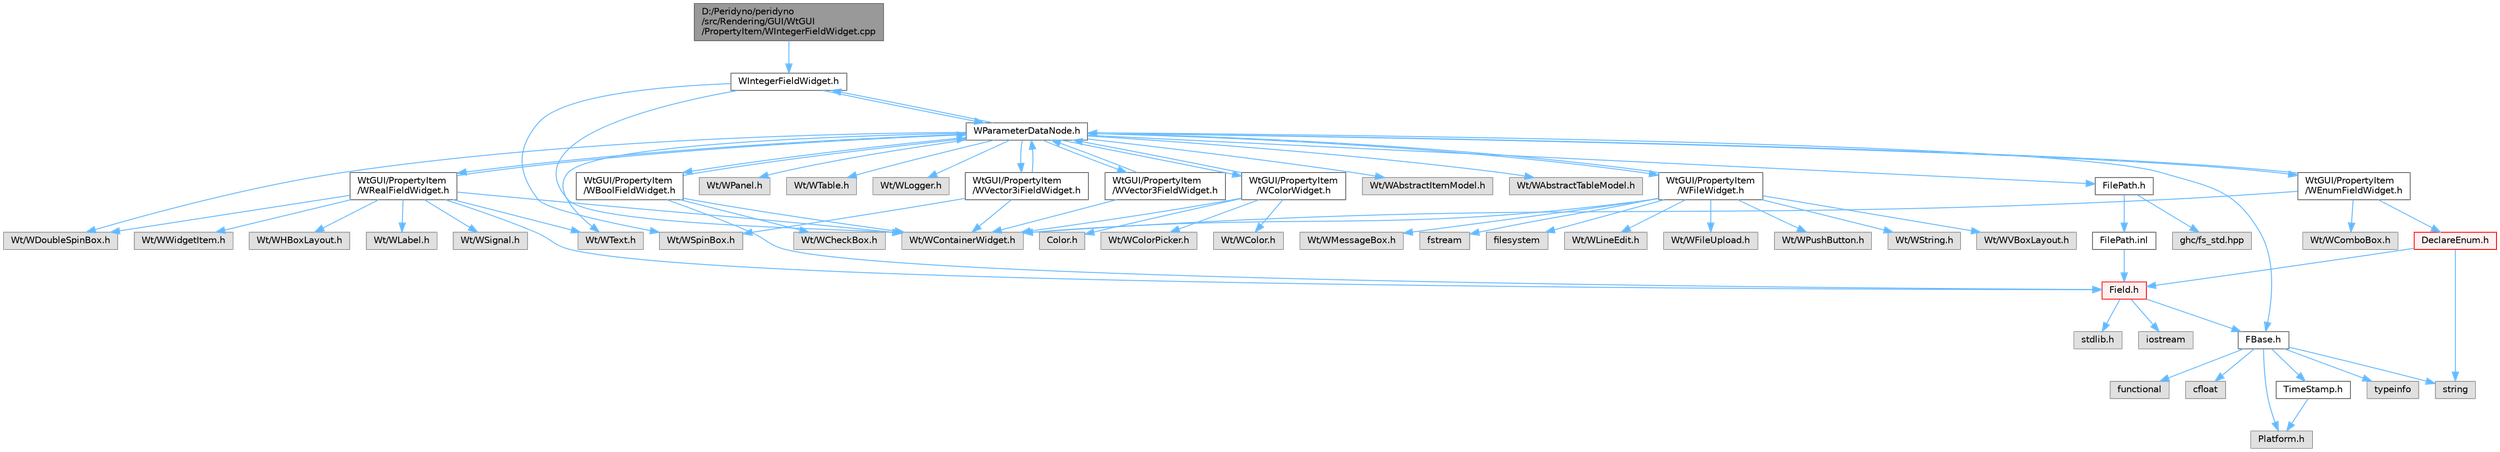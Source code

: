 digraph "D:/Peridyno/peridyno/src/Rendering/GUI/WtGUI/PropertyItem/WIntegerFieldWidget.cpp"
{
 // LATEX_PDF_SIZE
  bgcolor="transparent";
  edge [fontname=Helvetica,fontsize=10,labelfontname=Helvetica,labelfontsize=10];
  node [fontname=Helvetica,fontsize=10,shape=box,height=0.2,width=0.4];
  Node1 [id="Node000001",label="D:/Peridyno/peridyno\l/src/Rendering/GUI/WtGUI\l/PropertyItem/WIntegerFieldWidget.cpp",height=0.2,width=0.4,color="gray40", fillcolor="grey60", style="filled", fontcolor="black",tooltip=" "];
  Node1 -> Node2 [id="edge1_Node000001_Node000002",color="steelblue1",style="solid",tooltip=" "];
  Node2 [id="Node000002",label="WIntegerFieldWidget.h",height=0.2,width=0.4,color="grey40", fillcolor="white", style="filled",URL="$_w_integer_field_widget_8h.html",tooltip=" "];
  Node2 -> Node3 [id="edge2_Node000002_Node000003",color="steelblue1",style="solid",tooltip=" "];
  Node3 [id="Node000003",label="Wt/WContainerWidget.h",height=0.2,width=0.4,color="grey60", fillcolor="#E0E0E0", style="filled",tooltip=" "];
  Node2 -> Node4 [id="edge3_Node000002_Node000004",color="steelblue1",style="solid",tooltip=" "];
  Node4 [id="Node000004",label="Wt/WSpinBox.h",height=0.2,width=0.4,color="grey60", fillcolor="#E0E0E0", style="filled",tooltip=" "];
  Node2 -> Node5 [id="edge4_Node000002_Node000005",color="steelblue1",style="solid",tooltip=" "];
  Node5 [id="Node000005",label="WParameterDataNode.h",height=0.2,width=0.4,color="grey40", fillcolor="white", style="filled",URL="$_w_parameter_data_node_8h.html",tooltip=" "];
  Node5 -> Node6 [id="edge5_Node000005_Node000006",color="steelblue1",style="solid",tooltip=" "];
  Node6 [id="Node000006",label="Wt/WAbstractItemModel.h",height=0.2,width=0.4,color="grey60", fillcolor="#E0E0E0", style="filled",tooltip=" "];
  Node5 -> Node7 [id="edge6_Node000005_Node000007",color="steelblue1",style="solid",tooltip=" "];
  Node7 [id="Node000007",label="Wt/WAbstractTableModel.h",height=0.2,width=0.4,color="grey60", fillcolor="#E0E0E0", style="filled",tooltip=" "];
  Node5 -> Node8 [id="edge7_Node000005_Node000008",color="steelblue1",style="solid",tooltip=" "];
  Node8 [id="Node000008",label="Wt/WText.h",height=0.2,width=0.4,color="grey60", fillcolor="#E0E0E0", style="filled",tooltip=" "];
  Node5 -> Node9 [id="edge8_Node000005_Node000009",color="steelblue1",style="solid",tooltip=" "];
  Node9 [id="Node000009",label="Wt/WPanel.h",height=0.2,width=0.4,color="grey60", fillcolor="#E0E0E0", style="filled",tooltip=" "];
  Node5 -> Node10 [id="edge9_Node000005_Node000010",color="steelblue1",style="solid",tooltip=" "];
  Node10 [id="Node000010",label="Wt/WTable.h",height=0.2,width=0.4,color="grey60", fillcolor="#E0E0E0", style="filled",tooltip=" "];
  Node5 -> Node11 [id="edge10_Node000005_Node000011",color="steelblue1",style="solid",tooltip=" "];
  Node11 [id="Node000011",label="Wt/WDoubleSpinBox.h",height=0.2,width=0.4,color="grey60", fillcolor="#E0E0E0", style="filled",tooltip=" "];
  Node5 -> Node12 [id="edge11_Node000005_Node000012",color="steelblue1",style="solid",tooltip=" "];
  Node12 [id="Node000012",label="Wt/WLogger.h",height=0.2,width=0.4,color="grey60", fillcolor="#E0E0E0", style="filled",tooltip=" "];
  Node5 -> Node13 [id="edge12_Node000005_Node000013",color="steelblue1",style="solid",tooltip=" "];
  Node13 [id="Node000013",label="FBase.h",height=0.2,width=0.4,color="grey40", fillcolor="white", style="filled",URL="$_f_base_8h.html",tooltip=" "];
  Node13 -> Node14 [id="edge13_Node000013_Node000014",color="steelblue1",style="solid",tooltip=" "];
  Node14 [id="Node000014",label="Platform.h",height=0.2,width=0.4,color="grey60", fillcolor="#E0E0E0", style="filled",tooltip=" "];
  Node13 -> Node15 [id="edge14_Node000013_Node000015",color="steelblue1",style="solid",tooltip=" "];
  Node15 [id="Node000015",label="TimeStamp.h",height=0.2,width=0.4,color="grey40", fillcolor="white", style="filled",URL="$_time_stamp_8h.html",tooltip=" "];
  Node15 -> Node14 [id="edge15_Node000015_Node000014",color="steelblue1",style="solid",tooltip=" "];
  Node13 -> Node16 [id="edge16_Node000013_Node000016",color="steelblue1",style="solid",tooltip=" "];
  Node16 [id="Node000016",label="typeinfo",height=0.2,width=0.4,color="grey60", fillcolor="#E0E0E0", style="filled",tooltip=" "];
  Node13 -> Node17 [id="edge17_Node000013_Node000017",color="steelblue1",style="solid",tooltip=" "];
  Node17 [id="Node000017",label="string",height=0.2,width=0.4,color="grey60", fillcolor="#E0E0E0", style="filled",tooltip=" "];
  Node13 -> Node18 [id="edge18_Node000013_Node000018",color="steelblue1",style="solid",tooltip=" "];
  Node18 [id="Node000018",label="functional",height=0.2,width=0.4,color="grey60", fillcolor="#E0E0E0", style="filled",tooltip=" "];
  Node13 -> Node19 [id="edge19_Node000013_Node000019",color="steelblue1",style="solid",tooltip=" "];
  Node19 [id="Node000019",label="cfloat",height=0.2,width=0.4,color="grey60", fillcolor="#E0E0E0", style="filled",tooltip=" "];
  Node5 -> Node20 [id="edge20_Node000005_Node000020",color="steelblue1",style="solid",tooltip=" "];
  Node20 [id="Node000020",label="FilePath.h",height=0.2,width=0.4,color="grey40", fillcolor="white", style="filled",URL="$_file_path_8h.html",tooltip=" "];
  Node20 -> Node21 [id="edge21_Node000020_Node000021",color="steelblue1",style="solid",tooltip=" "];
  Node21 [id="Node000021",label="ghc/fs_std.hpp",height=0.2,width=0.4,color="grey60", fillcolor="#E0E0E0", style="filled",tooltip=" "];
  Node20 -> Node22 [id="edge22_Node000020_Node000022",color="steelblue1",style="solid",tooltip=" "];
  Node22 [id="Node000022",label="FilePath.inl",height=0.2,width=0.4,color="grey40", fillcolor="white", style="filled",URL="$_file_path_8inl.html",tooltip=" "];
  Node22 -> Node23 [id="edge23_Node000022_Node000023",color="steelblue1",style="solid",tooltip=" "];
  Node23 [id="Node000023",label="Field.h",height=0.2,width=0.4,color="red", fillcolor="#FFF0F0", style="filled",URL="$_field_8h.html",tooltip=" "];
  Node23 -> Node24 [id="edge24_Node000023_Node000024",color="steelblue1",style="solid",tooltip=" "];
  Node24 [id="Node000024",label="iostream",height=0.2,width=0.4,color="grey60", fillcolor="#E0E0E0", style="filled",tooltip=" "];
  Node23 -> Node25 [id="edge25_Node000023_Node000025",color="steelblue1",style="solid",tooltip=" "];
  Node25 [id="Node000025",label="stdlib.h",height=0.2,width=0.4,color="grey60", fillcolor="#E0E0E0", style="filled",tooltip=" "];
  Node23 -> Node13 [id="edge26_Node000023_Node000013",color="steelblue1",style="solid",tooltip=" "];
  Node5 -> Node77 [id="edge27_Node000005_Node000077",color="steelblue1",style="solid",tooltip=" "];
  Node77 [id="Node000077",label="WtGUI/PropertyItem\l/WRealFieldWidget.h",height=0.2,width=0.4,color="grey40", fillcolor="white", style="filled",URL="$_w_real_field_widget_8h.html",tooltip=" "];
  Node77 -> Node3 [id="edge28_Node000077_Node000003",color="steelblue1",style="solid",tooltip=" "];
  Node77 -> Node78 [id="edge29_Node000077_Node000078",color="steelblue1",style="solid",tooltip=" "];
  Node78 [id="Node000078",label="Wt/WWidgetItem.h",height=0.2,width=0.4,color="grey60", fillcolor="#E0E0E0", style="filled",tooltip=" "];
  Node77 -> Node79 [id="edge30_Node000077_Node000079",color="steelblue1",style="solid",tooltip=" "];
  Node79 [id="Node000079",label="Wt/WHBoxLayout.h",height=0.2,width=0.4,color="grey60", fillcolor="#E0E0E0", style="filled",tooltip=" "];
  Node77 -> Node80 [id="edge31_Node000077_Node000080",color="steelblue1",style="solid",tooltip=" "];
  Node80 [id="Node000080",label="Wt/WLabel.h",height=0.2,width=0.4,color="grey60", fillcolor="#E0E0E0", style="filled",tooltip=" "];
  Node77 -> Node8 [id="edge32_Node000077_Node000008",color="steelblue1",style="solid",tooltip=" "];
  Node77 -> Node11 [id="edge33_Node000077_Node000011",color="steelblue1",style="solid",tooltip=" "];
  Node77 -> Node81 [id="edge34_Node000077_Node000081",color="steelblue1",style="solid",tooltip=" "];
  Node81 [id="Node000081",label="Wt/WSignal.h",height=0.2,width=0.4,color="grey60", fillcolor="#E0E0E0", style="filled",tooltip=" "];
  Node77 -> Node23 [id="edge35_Node000077_Node000023",color="steelblue1",style="solid",tooltip=" "];
  Node77 -> Node5 [id="edge36_Node000077_Node000005",color="steelblue1",style="solid",tooltip=" "];
  Node5 -> Node82 [id="edge37_Node000005_Node000082",color="steelblue1",style="solid",tooltip=" "];
  Node82 [id="Node000082",label="WtGUI/PropertyItem\l/WVector3FieldWidget.h",height=0.2,width=0.4,color="grey40", fillcolor="white", style="filled",URL="$_w_vector3_field_widget_8h.html",tooltip=" "];
  Node82 -> Node3 [id="edge38_Node000082_Node000003",color="steelblue1",style="solid",tooltip=" "];
  Node82 -> Node5 [id="edge39_Node000082_Node000005",color="steelblue1",style="solid",tooltip=" "];
  Node5 -> Node83 [id="edge40_Node000005_Node000083",color="steelblue1",style="solid",tooltip=" "];
  Node83 [id="Node000083",label="WtGUI/PropertyItem\l/WVector3iFieldWidget.h",height=0.2,width=0.4,color="grey40", fillcolor="white", style="filled",URL="$_w_vector3i_field_widget_8h.html",tooltip=" "];
  Node83 -> Node3 [id="edge41_Node000083_Node000003",color="steelblue1",style="solid",tooltip=" "];
  Node83 -> Node4 [id="edge42_Node000083_Node000004",color="steelblue1",style="solid",tooltip=" "];
  Node83 -> Node5 [id="edge43_Node000083_Node000005",color="steelblue1",style="solid",tooltip=" "];
  Node5 -> Node84 [id="edge44_Node000005_Node000084",color="steelblue1",style="solid",tooltip=" "];
  Node84 [id="Node000084",label="WtGUI/PropertyItem\l/WBoolFieldWidget.h",height=0.2,width=0.4,color="grey40", fillcolor="white", style="filled",URL="$_w_bool_field_widget_8h.html",tooltip=" "];
  Node84 -> Node3 [id="edge45_Node000084_Node000003",color="steelblue1",style="solid",tooltip=" "];
  Node84 -> Node85 [id="edge46_Node000084_Node000085",color="steelblue1",style="solid",tooltip=" "];
  Node85 [id="Node000085",label="Wt/WCheckBox.h",height=0.2,width=0.4,color="grey60", fillcolor="#E0E0E0", style="filled",tooltip=" "];
  Node84 -> Node23 [id="edge47_Node000084_Node000023",color="steelblue1",style="solid",tooltip=" "];
  Node84 -> Node5 [id="edge48_Node000084_Node000005",color="steelblue1",style="solid",tooltip=" "];
  Node5 -> Node2 [id="edge49_Node000005_Node000002",color="steelblue1",style="solid",tooltip=" "];
  Node5 -> Node86 [id="edge50_Node000005_Node000086",color="steelblue1",style="solid",tooltip=" "];
  Node86 [id="Node000086",label="WtGUI/PropertyItem\l/WColorWidget.h",height=0.2,width=0.4,color="grey40", fillcolor="white", style="filled",URL="$_w_color_widget_8h.html",tooltip=" "];
  Node86 -> Node3 [id="edge51_Node000086_Node000003",color="steelblue1",style="solid",tooltip=" "];
  Node86 -> Node87 [id="edge52_Node000086_Node000087",color="steelblue1",style="solid",tooltip=" "];
  Node87 [id="Node000087",label="Wt/WColorPicker.h",height=0.2,width=0.4,color="grey60", fillcolor="#E0E0E0", style="filled",tooltip=" "];
  Node86 -> Node88 [id="edge53_Node000086_Node000088",color="steelblue1",style="solid",tooltip=" "];
  Node88 [id="Node000088",label="Wt/WColor.h",height=0.2,width=0.4,color="grey60", fillcolor="#E0E0E0", style="filled",tooltip=" "];
  Node86 -> Node5 [id="edge54_Node000086_Node000005",color="steelblue1",style="solid",tooltip=" "];
  Node86 -> Node89 [id="edge55_Node000086_Node000089",color="steelblue1",style="solid",tooltip=" "];
  Node89 [id="Node000089",label="Color.h",height=0.2,width=0.4,color="grey60", fillcolor="#E0E0E0", style="filled",tooltip=" "];
  Node5 -> Node90 [id="edge56_Node000005_Node000090",color="steelblue1",style="solid",tooltip=" "];
  Node90 [id="Node000090",label="WtGUI/PropertyItem\l/WFileWidget.h",height=0.2,width=0.4,color="grey40", fillcolor="white", style="filled",URL="$_w_file_widget_8h.html",tooltip=" "];
  Node90 -> Node3 [id="edge57_Node000090_Node000003",color="steelblue1",style="solid",tooltip=" "];
  Node90 -> Node91 [id="edge58_Node000090_Node000091",color="steelblue1",style="solid",tooltip=" "];
  Node91 [id="Node000091",label="Wt/WLineEdit.h",height=0.2,width=0.4,color="grey60", fillcolor="#E0E0E0", style="filled",tooltip=" "];
  Node90 -> Node92 [id="edge59_Node000090_Node000092",color="steelblue1",style="solid",tooltip=" "];
  Node92 [id="Node000092",label="Wt/WFileUpload.h",height=0.2,width=0.4,color="grey60", fillcolor="#E0E0E0", style="filled",tooltip=" "];
  Node90 -> Node93 [id="edge60_Node000090_Node000093",color="steelblue1",style="solid",tooltip=" "];
  Node93 [id="Node000093",label="Wt/WPushButton.h",height=0.2,width=0.4,color="grey60", fillcolor="#E0E0E0", style="filled",tooltip=" "];
  Node90 -> Node94 [id="edge61_Node000090_Node000094",color="steelblue1",style="solid",tooltip=" "];
  Node94 [id="Node000094",label="Wt/WString.h",height=0.2,width=0.4,color="grey60", fillcolor="#E0E0E0", style="filled",tooltip=" "];
  Node90 -> Node95 [id="edge62_Node000090_Node000095",color="steelblue1",style="solid",tooltip=" "];
  Node95 [id="Node000095",label="Wt/WVBoxLayout.h",height=0.2,width=0.4,color="grey60", fillcolor="#E0E0E0", style="filled",tooltip=" "];
  Node90 -> Node96 [id="edge63_Node000090_Node000096",color="steelblue1",style="solid",tooltip=" "];
  Node96 [id="Node000096",label="Wt/WMessageBox.h",height=0.2,width=0.4,color="grey60", fillcolor="#E0E0E0", style="filled",tooltip=" "];
  Node90 -> Node5 [id="edge64_Node000090_Node000005",color="steelblue1",style="solid",tooltip=" "];
  Node90 -> Node97 [id="edge65_Node000090_Node000097",color="steelblue1",style="solid",tooltip=" "];
  Node97 [id="Node000097",label="fstream",height=0.2,width=0.4,color="grey60", fillcolor="#E0E0E0", style="filled",tooltip=" "];
  Node90 -> Node98 [id="edge66_Node000090_Node000098",color="steelblue1",style="solid",tooltip=" "];
  Node98 [id="Node000098",label="filesystem",height=0.2,width=0.4,color="grey60", fillcolor="#E0E0E0", style="filled",tooltip=" "];
  Node5 -> Node99 [id="edge67_Node000005_Node000099",color="steelblue1",style="solid",tooltip=" "];
  Node99 [id="Node000099",label="WtGUI/PropertyItem\l/WEnumFieldWidget.h",height=0.2,width=0.4,color="grey40", fillcolor="white", style="filled",URL="$_w_enum_field_widget_8h.html",tooltip=" "];
  Node99 -> Node3 [id="edge68_Node000099_Node000003",color="steelblue1",style="solid",tooltip=" "];
  Node99 -> Node100 [id="edge69_Node000099_Node000100",color="steelblue1",style="solid",tooltip=" "];
  Node100 [id="Node000100",label="Wt/WComboBox.h",height=0.2,width=0.4,color="grey60", fillcolor="#E0E0E0", style="filled",tooltip=" "];
  Node99 -> Node5 [id="edge70_Node000099_Node000005",color="steelblue1",style="solid",tooltip=" "];
  Node99 -> Node101 [id="edge71_Node000099_Node000101",color="steelblue1",style="solid",tooltip=" "];
  Node101 [id="Node000101",label="DeclareEnum.h",height=0.2,width=0.4,color="red", fillcolor="#FFF0F0", style="filled",URL="$_declare_enum_8h.html",tooltip=" "];
  Node101 -> Node17 [id="edge72_Node000101_Node000017",color="steelblue1",style="solid",tooltip=" "];
  Node101 -> Node23 [id="edge73_Node000101_Node000023",color="steelblue1",style="solid",tooltip=" "];
}
